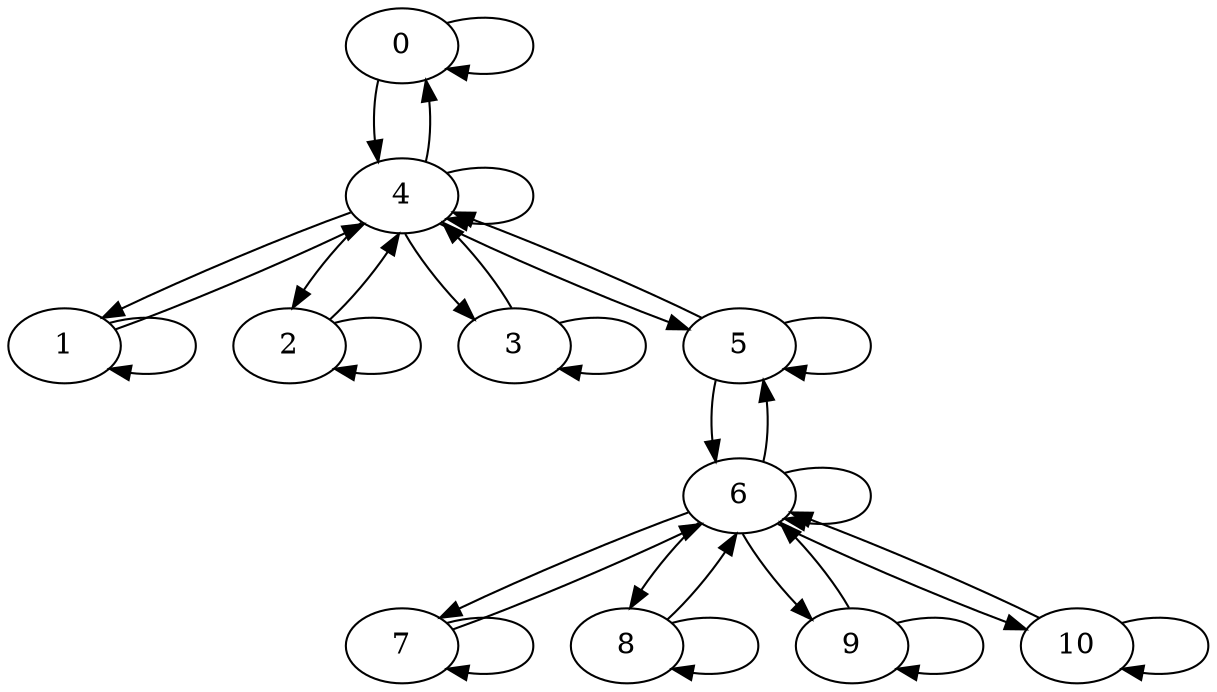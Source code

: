digraph "" {
	graph [len=4,
		nodesep=0.5
	];
	0 -> 0	[len=2,
		weight=1.0];
	0 -> 4	[len=2,
		weight=1.0];
	1 -> 1	[len=2,
		weight=1.0];
	1 -> 4	[len=2,
		weight=1.0];
	2 -> 2	[len=2,
		weight=1.0];
	2 -> 4	[len=2,
		weight=1.0];
	3 -> 3	[len=2,
		weight=1.0];
	3 -> 4	[len=2,
		weight=1.0];
	4 -> 0	[len=2,
		weight=1.0];
	4 -> 1	[len=2,
		weight=1.0];
	4 -> 2	[len=2,
		weight=1.0];
	4 -> 3	[len=2,
		weight=1.0];
	4 -> 4	[len=2,
		weight=1.0];
	4 -> 5	[len=2,
		weight=1.0];
	5 -> 4	[len=2,
		weight=1.0];
	5 -> 5	[len=2,
		weight=1.0];
	5 -> 6	[len=2,
		weight=1.0];
	6 -> 5	[len=2,
		weight=1.0];
	6 -> 6	[len=2,
		weight=1.0];
	6 -> 7	[len=2,
		weight=1.0];
	6 -> 8	[len=2,
		weight=1.0];
	6 -> 9	[len=2,
		weight=1.0];
	6 -> 10	[len=2,
		weight=1.0];
	7 -> 6	[len=2,
		weight=1.0];
	7 -> 7	[len=2,
		weight=1.0];
	8 -> 6	[len=2,
		weight=1.0];
	8 -> 8	[len=2,
		weight=1.0];
	9 -> 6	[len=2,
		weight=1.0];
	9 -> 9	[len=2,
		weight=1.0];
	10 -> 6	[len=2,
		weight=1.0];
	10 -> 10	[len=2,
		weight=1.0];
}

